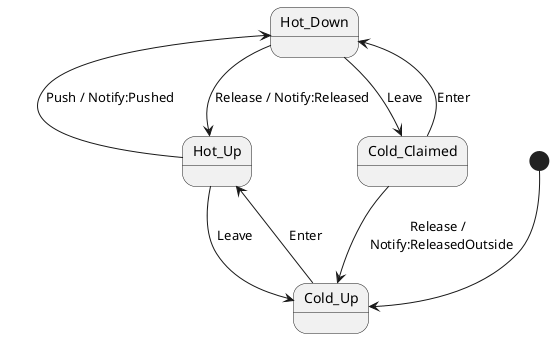 @startuml
[*] --> Cold_Up

Cold_Up --> Hot_Up: Enter
Hot_Up --> Cold_Up: Leave
Hot_Up -left-> Hot_Down: Push / Notify:Pushed
Hot_Down --> Hot_Up: Release / Notify:Released
Hot_Down --> Cold_Claimed: Leave
Cold_Claimed --> Hot_Down: Enter
Cold_Claimed -> Cold_Up: Release / \n Notify:ReleasedOutside


@enduml